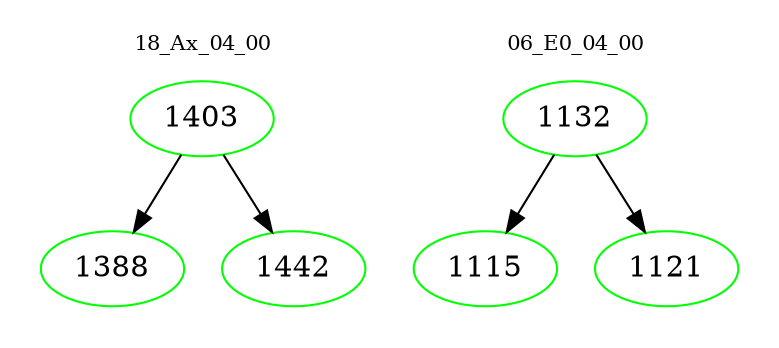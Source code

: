 digraph{
subgraph cluster_0 {
color = white
label = "18_Ax_04_00";
fontsize=10;
T0_1403 [label="1403", color="green"]
T0_1403 -> T0_1388 [color="black"]
T0_1388 [label="1388", color="green"]
T0_1403 -> T0_1442 [color="black"]
T0_1442 [label="1442", color="green"]
}
subgraph cluster_1 {
color = white
label = "06_E0_04_00";
fontsize=10;
T1_1132 [label="1132", color="green"]
T1_1132 -> T1_1115 [color="black"]
T1_1115 [label="1115", color="green"]
T1_1132 -> T1_1121 [color="black"]
T1_1121 [label="1121", color="green"]
}
}
